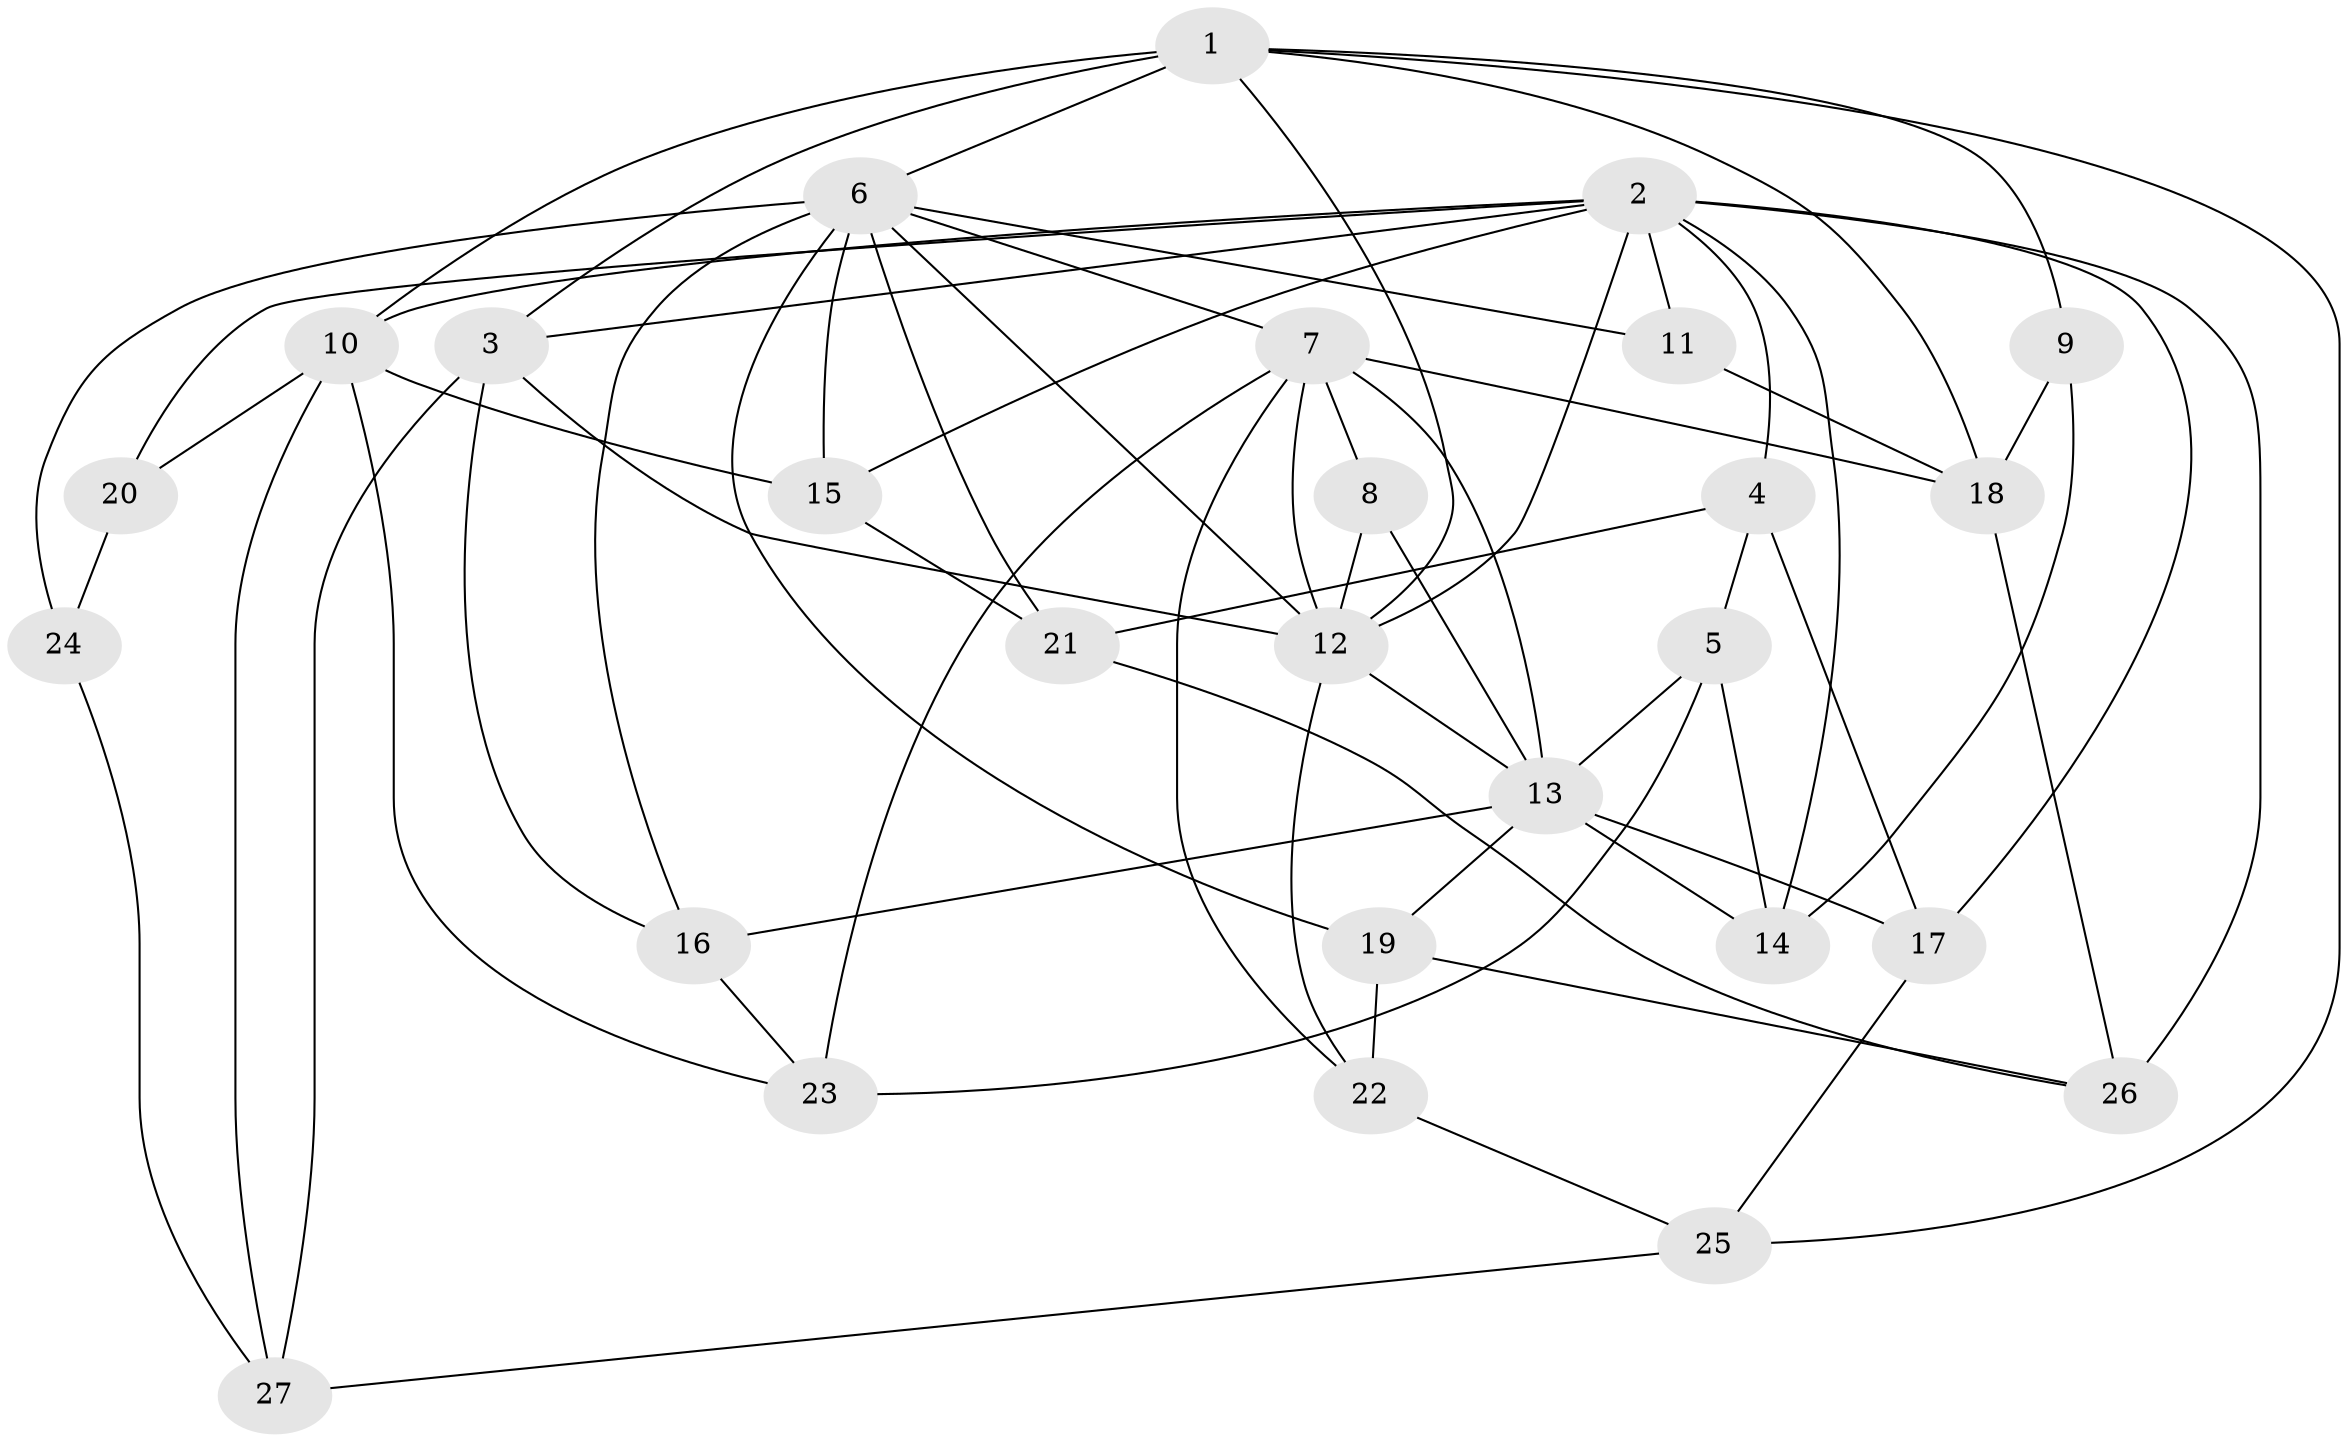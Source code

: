 // original degree distribution, {4: 1.0}
// Generated by graph-tools (version 1.1) at 2025/37/03/09/25 02:37:55]
// undirected, 27 vertices, 66 edges
graph export_dot {
graph [start="1"]
  node [color=gray90,style=filled];
  1;
  2;
  3;
  4;
  5;
  6;
  7;
  8;
  9;
  10;
  11;
  12;
  13;
  14;
  15;
  16;
  17;
  18;
  19;
  20;
  21;
  22;
  23;
  24;
  25;
  26;
  27;
  1 -- 3 [weight=2.0];
  1 -- 6 [weight=1.0];
  1 -- 9 [weight=1.0];
  1 -- 10 [weight=3.0];
  1 -- 12 [weight=2.0];
  1 -- 18 [weight=2.0];
  1 -- 25 [weight=1.0];
  2 -- 3 [weight=1.0];
  2 -- 4 [weight=1.0];
  2 -- 10 [weight=1.0];
  2 -- 11 [weight=2.0];
  2 -- 12 [weight=1.0];
  2 -- 14 [weight=1.0];
  2 -- 15 [weight=1.0];
  2 -- 17 [weight=1.0];
  2 -- 20 [weight=2.0];
  2 -- 26 [weight=1.0];
  3 -- 12 [weight=1.0];
  3 -- 16 [weight=1.0];
  3 -- 27 [weight=1.0];
  4 -- 5 [weight=1.0];
  4 -- 17 [weight=1.0];
  4 -- 21 [weight=1.0];
  5 -- 13 [weight=1.0];
  5 -- 14 [weight=1.0];
  5 -- 23 [weight=1.0];
  6 -- 7 [weight=1.0];
  6 -- 11 [weight=1.0];
  6 -- 12 [weight=1.0];
  6 -- 15 [weight=1.0];
  6 -- 16 [weight=1.0];
  6 -- 19 [weight=1.0];
  6 -- 21 [weight=1.0];
  6 -- 24 [weight=2.0];
  7 -- 8 [weight=2.0];
  7 -- 12 [weight=2.0];
  7 -- 13 [weight=1.0];
  7 -- 18 [weight=2.0];
  7 -- 22 [weight=1.0];
  7 -- 23 [weight=1.0];
  8 -- 12 [weight=1.0];
  8 -- 13 [weight=1.0];
  9 -- 14 [weight=1.0];
  9 -- 18 [weight=2.0];
  10 -- 15 [weight=1.0];
  10 -- 20 [weight=1.0];
  10 -- 23 [weight=1.0];
  10 -- 27 [weight=1.0];
  11 -- 18 [weight=1.0];
  12 -- 13 [weight=1.0];
  12 -- 22 [weight=1.0];
  13 -- 14 [weight=1.0];
  13 -- 16 [weight=1.0];
  13 -- 17 [weight=1.0];
  13 -- 19 [weight=1.0];
  15 -- 21 [weight=1.0];
  16 -- 23 [weight=1.0];
  17 -- 25 [weight=1.0];
  18 -- 26 [weight=1.0];
  19 -- 22 [weight=1.0];
  19 -- 26 [weight=1.0];
  20 -- 24 [weight=1.0];
  21 -- 26 [weight=1.0];
  22 -- 25 [weight=1.0];
  24 -- 27 [weight=1.0];
  25 -- 27 [weight=1.0];
}
